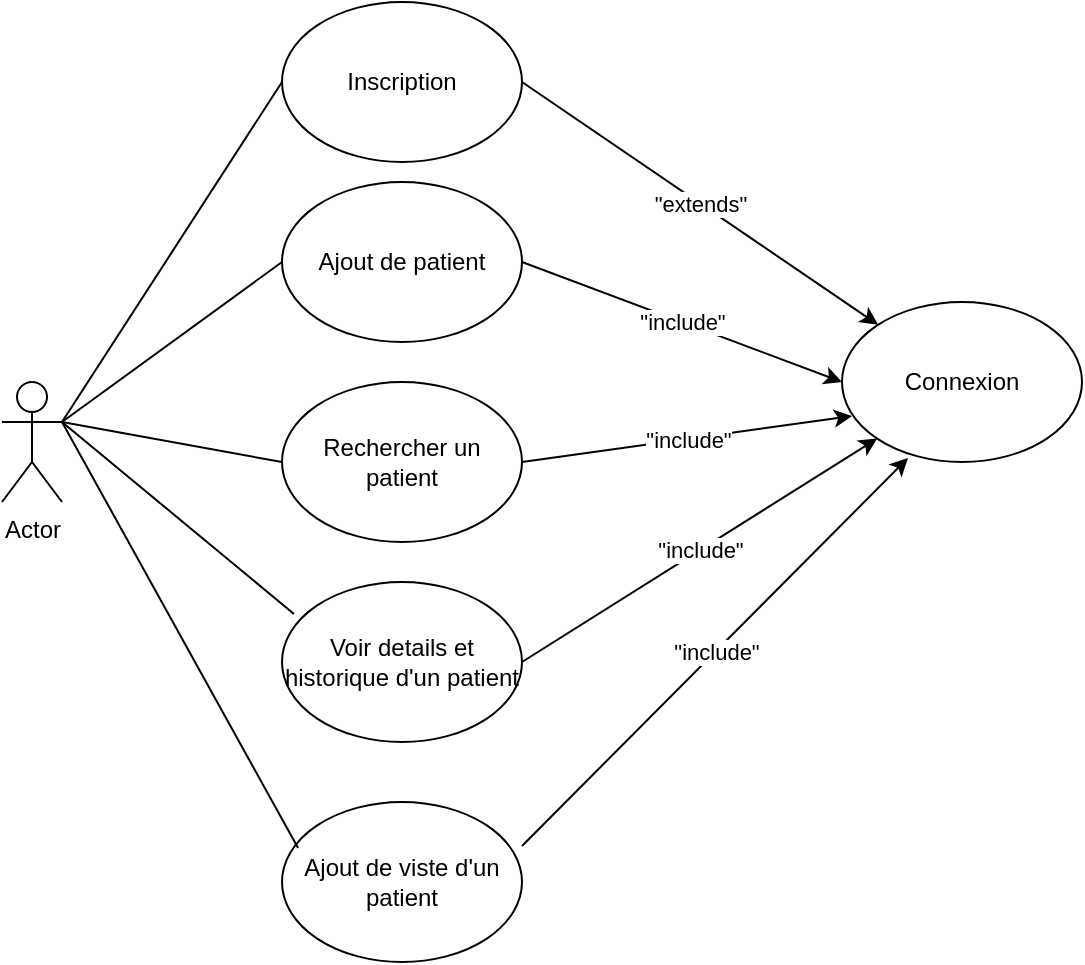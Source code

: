 <mxfile version="15.9.6" type="github" pages="2">
  <diagram id="FbTJ7Jmv7p_lXYxvziBR" name="Page-1">
    <mxGraphModel dx="868" dy="507" grid="1" gridSize="10" guides="1" tooltips="1" connect="1" arrows="1" fold="1" page="1" pageScale="1" pageWidth="827" pageHeight="1169" math="0" shadow="0">
      <root>
        <mxCell id="0" />
        <mxCell id="1" parent="0" />
        <mxCell id="B0Ncvwh2-p1HZkXjdUXO-1" value="Actor" style="shape=umlActor;verticalLabelPosition=bottom;verticalAlign=top;html=1;outlineConnect=0;" vertex="1" parent="1">
          <mxGeometry x="130" y="360" width="30" height="60" as="geometry" />
        </mxCell>
        <mxCell id="B0Ncvwh2-p1HZkXjdUXO-2" value="Ajout de patient" style="ellipse;whiteSpace=wrap;html=1;" vertex="1" parent="1">
          <mxGeometry x="270" y="260" width="120" height="80" as="geometry" />
        </mxCell>
        <mxCell id="B0Ncvwh2-p1HZkXjdUXO-3" value="Rechercher un patient" style="ellipse;whiteSpace=wrap;html=1;" vertex="1" parent="1">
          <mxGeometry x="270" y="360" width="120" height="80" as="geometry" />
        </mxCell>
        <mxCell id="B0Ncvwh2-p1HZkXjdUXO-5" value="Inscription" style="ellipse;whiteSpace=wrap;html=1;" vertex="1" parent="1">
          <mxGeometry x="270" y="170" width="120" height="80" as="geometry" />
        </mxCell>
        <mxCell id="B0Ncvwh2-p1HZkXjdUXO-6" value="Voir details et historique d&#39;un patient" style="ellipse;whiteSpace=wrap;html=1;" vertex="1" parent="1">
          <mxGeometry x="270" y="460" width="120" height="80" as="geometry" />
        </mxCell>
        <mxCell id="B0Ncvwh2-p1HZkXjdUXO-7" value="Ajout de viste d&#39;un patient" style="ellipse;whiteSpace=wrap;html=1;" vertex="1" parent="1">
          <mxGeometry x="270" y="570" width="120" height="80" as="geometry" />
        </mxCell>
        <mxCell id="B0Ncvwh2-p1HZkXjdUXO-9" value="" style="endArrow=none;html=1;rounded=0;entryX=0;entryY=0.5;entryDx=0;entryDy=0;" edge="1" parent="1" target="B0Ncvwh2-p1HZkXjdUXO-5">
          <mxGeometry width="50" height="50" relative="1" as="geometry">
            <mxPoint x="160" y="380" as="sourcePoint" />
            <mxPoint x="210" y="330" as="targetPoint" />
          </mxGeometry>
        </mxCell>
        <mxCell id="B0Ncvwh2-p1HZkXjdUXO-11" value="" style="endArrow=none;html=1;rounded=0;entryX=0;entryY=0.5;entryDx=0;entryDy=0;" edge="1" parent="1" target="B0Ncvwh2-p1HZkXjdUXO-2">
          <mxGeometry width="50" height="50" relative="1" as="geometry">
            <mxPoint x="160" y="380" as="sourcePoint" />
            <mxPoint x="210" y="330" as="targetPoint" />
          </mxGeometry>
        </mxCell>
        <mxCell id="B0Ncvwh2-p1HZkXjdUXO-12" value="" style="endArrow=none;html=1;rounded=0;entryX=0;entryY=0.5;entryDx=0;entryDy=0;" edge="1" parent="1" target="B0Ncvwh2-p1HZkXjdUXO-3">
          <mxGeometry width="50" height="50" relative="1" as="geometry">
            <mxPoint x="160" y="380" as="sourcePoint" />
            <mxPoint x="240" y="350" as="targetPoint" />
          </mxGeometry>
        </mxCell>
        <mxCell id="B0Ncvwh2-p1HZkXjdUXO-13" value="" style="endArrow=none;html=1;rounded=0;exitX=1;exitY=0.333;exitDx=0;exitDy=0;exitPerimeter=0;entryX=0.05;entryY=0.2;entryDx=0;entryDy=0;entryPerimeter=0;" edge="1" parent="1" source="B0Ncvwh2-p1HZkXjdUXO-1" target="B0Ncvwh2-p1HZkXjdUXO-6">
          <mxGeometry width="50" height="50" relative="1" as="geometry">
            <mxPoint x="170" y="450" as="sourcePoint" />
            <mxPoint x="220" y="400" as="targetPoint" />
          </mxGeometry>
        </mxCell>
        <mxCell id="B0Ncvwh2-p1HZkXjdUXO-14" value="" style="endArrow=none;html=1;rounded=0;exitX=1;exitY=0.333;exitDx=0;exitDy=0;exitPerimeter=0;entryX=0.067;entryY=0.288;entryDx=0;entryDy=0;entryPerimeter=0;" edge="1" parent="1" source="B0Ncvwh2-p1HZkXjdUXO-1" target="B0Ncvwh2-p1HZkXjdUXO-7">
          <mxGeometry width="50" height="50" relative="1" as="geometry">
            <mxPoint x="170" y="510" as="sourcePoint" />
            <mxPoint x="220" y="460" as="targetPoint" />
          </mxGeometry>
        </mxCell>
        <mxCell id="B0Ncvwh2-p1HZkXjdUXO-15" value="Connexion" style="ellipse;whiteSpace=wrap;html=1;" vertex="1" parent="1">
          <mxGeometry x="550" y="320" width="120" height="80" as="geometry" />
        </mxCell>
        <mxCell id="B0Ncvwh2-p1HZkXjdUXO-16" value="" style="endArrow=classic;html=1;rounded=0;exitX=1;exitY=0.5;exitDx=0;exitDy=0;" edge="1" parent="1" source="B0Ncvwh2-p1HZkXjdUXO-5" target="B0Ncvwh2-p1HZkXjdUXO-15">
          <mxGeometry relative="1" as="geometry">
            <mxPoint x="440" y="220" as="sourcePoint" />
            <mxPoint x="540" y="220" as="targetPoint" />
          </mxGeometry>
        </mxCell>
        <mxCell id="B0Ncvwh2-p1HZkXjdUXO-17" value="&quot;extends&quot;" style="edgeLabel;resizable=0;html=1;align=center;verticalAlign=middle;" connectable="0" vertex="1" parent="B0Ncvwh2-p1HZkXjdUXO-16">
          <mxGeometry relative="1" as="geometry" />
        </mxCell>
        <mxCell id="B0Ncvwh2-p1HZkXjdUXO-18" value="" style="endArrow=classic;html=1;rounded=0;exitX=1;exitY=0.5;exitDx=0;exitDy=0;entryX=0;entryY=0.5;entryDx=0;entryDy=0;" edge="1" parent="1" source="B0Ncvwh2-p1HZkXjdUXO-2" target="B0Ncvwh2-p1HZkXjdUXO-15">
          <mxGeometry relative="1" as="geometry">
            <mxPoint x="360" y="400" as="sourcePoint" />
            <mxPoint x="460" y="400" as="targetPoint" />
            <Array as="points" />
          </mxGeometry>
        </mxCell>
        <mxCell id="B0Ncvwh2-p1HZkXjdUXO-19" value="&quot;include&quot;" style="edgeLabel;resizable=0;html=1;align=center;verticalAlign=middle;" connectable="0" vertex="1" parent="B0Ncvwh2-p1HZkXjdUXO-18">
          <mxGeometry relative="1" as="geometry" />
        </mxCell>
        <mxCell id="B0Ncvwh2-p1HZkXjdUXO-20" value="" style="endArrow=classic;html=1;rounded=0;entryX=0.042;entryY=0.713;entryDx=0;entryDy=0;entryPerimeter=0;exitX=1;exitY=0.5;exitDx=0;exitDy=0;" edge="1" parent="1" source="B0Ncvwh2-p1HZkXjdUXO-3" target="B0Ncvwh2-p1HZkXjdUXO-15">
          <mxGeometry relative="1" as="geometry">
            <mxPoint x="400" y="400" as="sourcePoint" />
            <mxPoint x="460" y="400" as="targetPoint" />
          </mxGeometry>
        </mxCell>
        <mxCell id="B0Ncvwh2-p1HZkXjdUXO-21" value="&quot;include&quot;" style="edgeLabel;resizable=0;html=1;align=center;verticalAlign=middle;" connectable="0" vertex="1" parent="B0Ncvwh2-p1HZkXjdUXO-20">
          <mxGeometry relative="1" as="geometry" />
        </mxCell>
        <mxCell id="B0Ncvwh2-p1HZkXjdUXO-22" value="" style="endArrow=classic;html=1;rounded=0;exitX=1;exitY=0.5;exitDx=0;exitDy=0;entryX=0;entryY=1;entryDx=0;entryDy=0;" edge="1" parent="1" source="B0Ncvwh2-p1HZkXjdUXO-6" target="B0Ncvwh2-p1HZkXjdUXO-15">
          <mxGeometry relative="1" as="geometry">
            <mxPoint x="450" y="440" as="sourcePoint" />
            <mxPoint x="550" y="440" as="targetPoint" />
          </mxGeometry>
        </mxCell>
        <mxCell id="B0Ncvwh2-p1HZkXjdUXO-23" value="&quot;include&quot;" style="edgeLabel;resizable=0;html=1;align=center;verticalAlign=middle;" connectable="0" vertex="1" parent="B0Ncvwh2-p1HZkXjdUXO-22">
          <mxGeometry relative="1" as="geometry" />
        </mxCell>
        <mxCell id="B0Ncvwh2-p1HZkXjdUXO-24" value="" style="endArrow=classic;html=1;rounded=0;exitX=1;exitY=0.275;exitDx=0;exitDy=0;exitPerimeter=0;entryX=0.275;entryY=0.975;entryDx=0;entryDy=0;entryPerimeter=0;" edge="1" parent="1" source="B0Ncvwh2-p1HZkXjdUXO-7" target="B0Ncvwh2-p1HZkXjdUXO-15">
          <mxGeometry relative="1" as="geometry">
            <mxPoint x="450" y="510" as="sourcePoint" />
            <mxPoint x="550" y="510" as="targetPoint" />
          </mxGeometry>
        </mxCell>
        <mxCell id="B0Ncvwh2-p1HZkXjdUXO-25" value="&quot;include&quot;" style="edgeLabel;resizable=0;html=1;align=center;verticalAlign=middle;" connectable="0" vertex="1" parent="B0Ncvwh2-p1HZkXjdUXO-24">
          <mxGeometry relative="1" as="geometry" />
        </mxCell>
      </root>
    </mxGraphModel>
  </diagram>
  <diagram id="qrd-f_NkLuo-KJC-9-1U" name="Page-2">
    <mxGraphModel dx="868" dy="507" grid="1" gridSize="10" guides="1" tooltips="1" connect="1" arrows="1" fold="1" page="1" pageScale="1" pageWidth="827" pageHeight="1169" math="0" shadow="0">
      <root>
        <mxCell id="hQ6GOiF-81EpiHfUN1o3-0" />
        <mxCell id="hQ6GOiF-81EpiHfUN1o3-1" parent="hQ6GOiF-81EpiHfUN1o3-0" />
      </root>
    </mxGraphModel>
  </diagram>
</mxfile>
